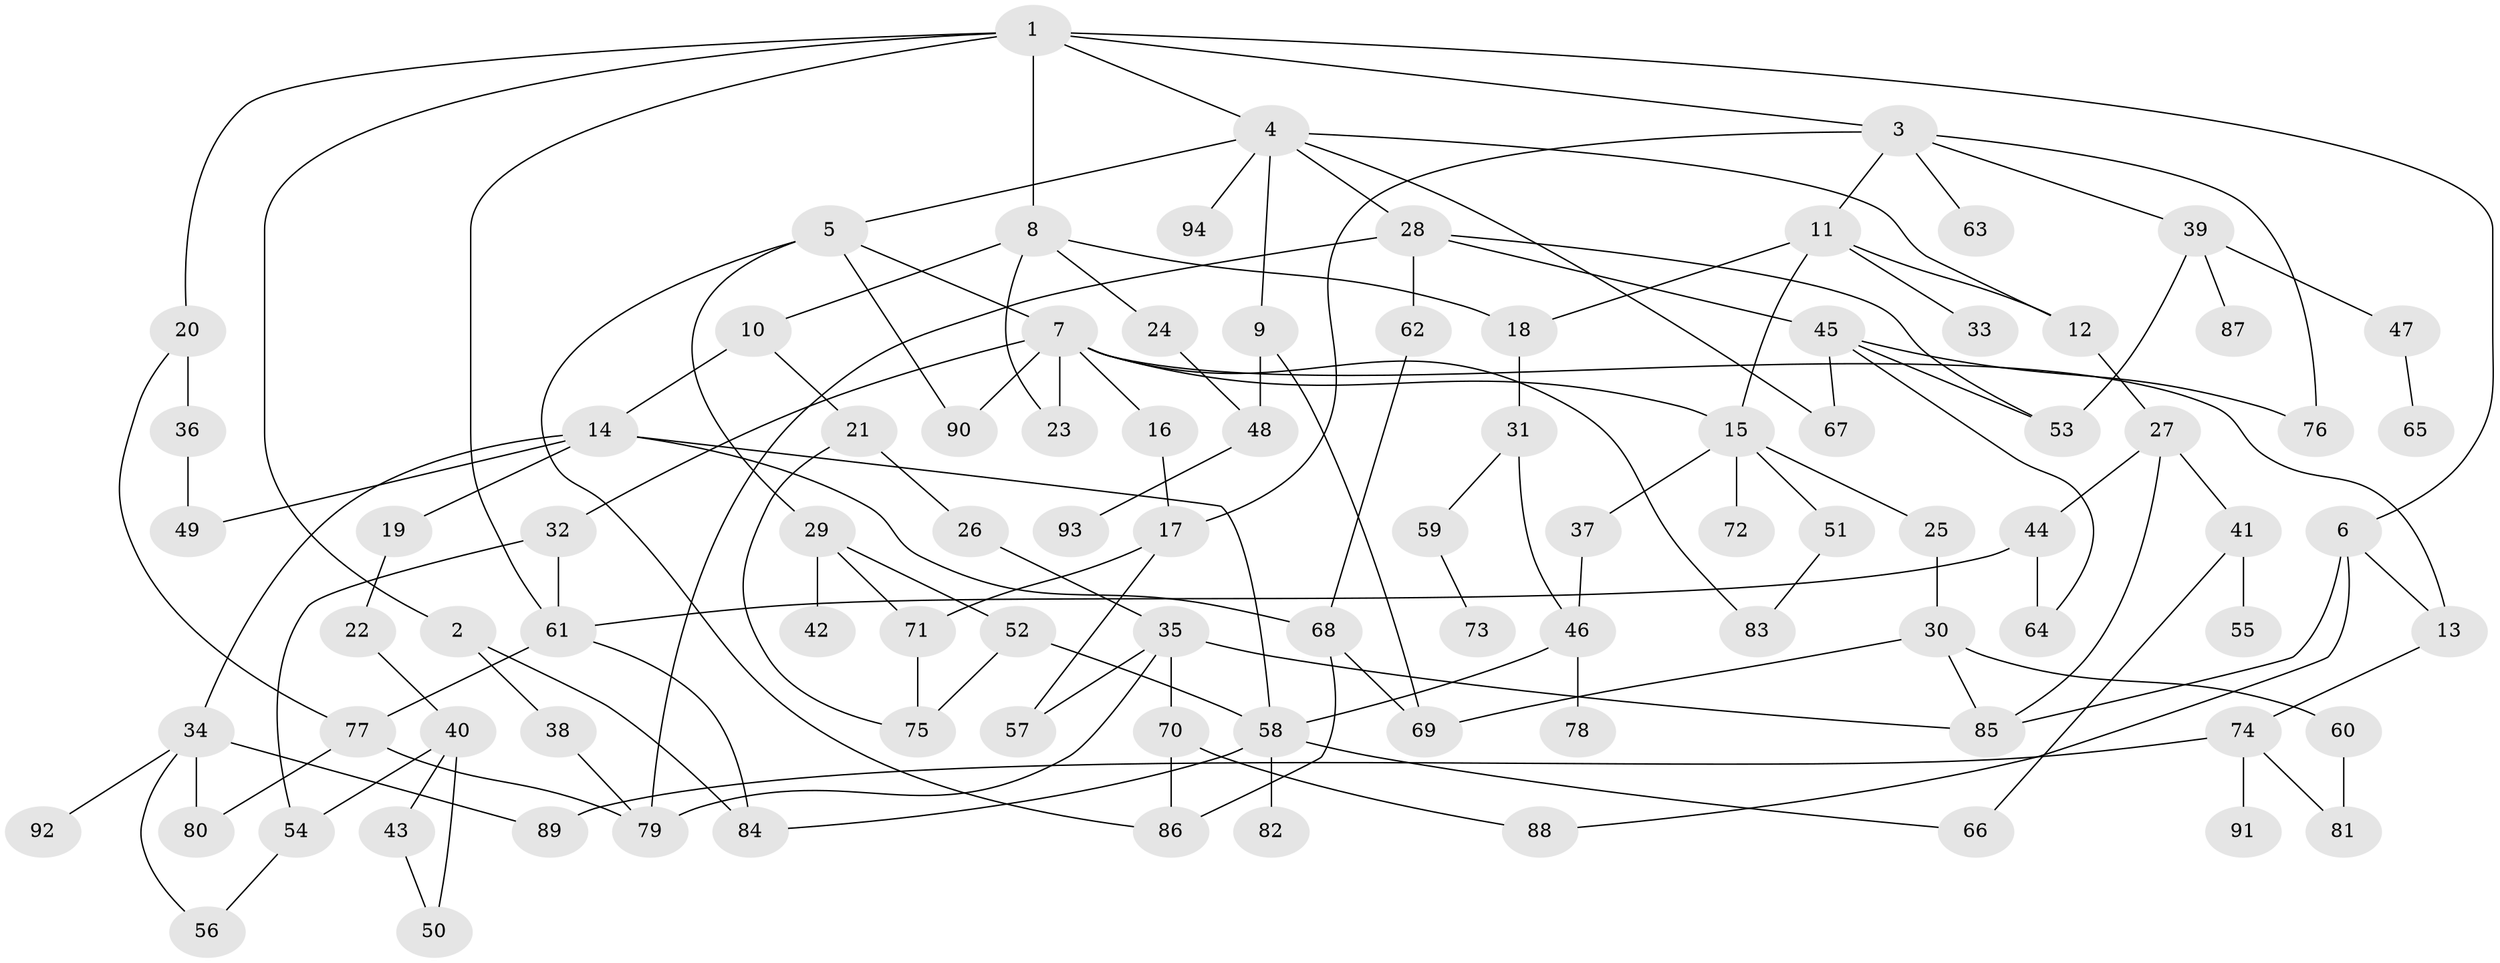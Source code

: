 // coarse degree distribution, {6: 0.06382978723404255, 2: 0.3191489361702128, 5: 0.06382978723404255, 1: 0.2978723404255319, 13: 0.02127659574468085, 3: 0.0851063829787234, 4: 0.0851063829787234, 11: 0.02127659574468085, 12: 0.02127659574468085, 7: 0.02127659574468085}
// Generated by graph-tools (version 1.1) at 2025/45/03/04/25 21:45:25]
// undirected, 94 vertices, 139 edges
graph export_dot {
graph [start="1"]
  node [color=gray90,style=filled];
  1;
  2;
  3;
  4;
  5;
  6;
  7;
  8;
  9;
  10;
  11;
  12;
  13;
  14;
  15;
  16;
  17;
  18;
  19;
  20;
  21;
  22;
  23;
  24;
  25;
  26;
  27;
  28;
  29;
  30;
  31;
  32;
  33;
  34;
  35;
  36;
  37;
  38;
  39;
  40;
  41;
  42;
  43;
  44;
  45;
  46;
  47;
  48;
  49;
  50;
  51;
  52;
  53;
  54;
  55;
  56;
  57;
  58;
  59;
  60;
  61;
  62;
  63;
  64;
  65;
  66;
  67;
  68;
  69;
  70;
  71;
  72;
  73;
  74;
  75;
  76;
  77;
  78;
  79;
  80;
  81;
  82;
  83;
  84;
  85;
  86;
  87;
  88;
  89;
  90;
  91;
  92;
  93;
  94;
  1 -- 2;
  1 -- 3;
  1 -- 4;
  1 -- 6;
  1 -- 8;
  1 -- 20;
  1 -- 61;
  2 -- 38;
  2 -- 84;
  3 -- 11;
  3 -- 39;
  3 -- 63;
  3 -- 17;
  3 -- 76;
  4 -- 5;
  4 -- 9;
  4 -- 12;
  4 -- 28;
  4 -- 67;
  4 -- 94;
  5 -- 7;
  5 -- 29;
  5 -- 86;
  5 -- 90;
  6 -- 88;
  6 -- 13;
  6 -- 85;
  7 -- 13;
  7 -- 15;
  7 -- 16;
  7 -- 23;
  7 -- 32;
  7 -- 83;
  7 -- 90;
  8 -- 10;
  8 -- 24;
  8 -- 18;
  8 -- 23;
  9 -- 69;
  9 -- 48;
  10 -- 14;
  10 -- 21;
  11 -- 18;
  11 -- 33;
  11 -- 15;
  11 -- 12;
  12 -- 27;
  13 -- 74;
  14 -- 19;
  14 -- 34;
  14 -- 68;
  14 -- 49;
  14 -- 58;
  15 -- 25;
  15 -- 37;
  15 -- 51;
  15 -- 72;
  16 -- 17;
  17 -- 57;
  17 -- 71;
  18 -- 31;
  19 -- 22;
  20 -- 36;
  20 -- 77;
  21 -- 26;
  21 -- 75;
  22 -- 40;
  24 -- 48;
  25 -- 30;
  26 -- 35;
  27 -- 41;
  27 -- 44;
  27 -- 85;
  28 -- 45;
  28 -- 53;
  28 -- 62;
  28 -- 79;
  29 -- 42;
  29 -- 52;
  29 -- 71;
  30 -- 60;
  30 -- 69;
  30 -- 85;
  31 -- 46;
  31 -- 59;
  32 -- 54;
  32 -- 61;
  34 -- 80;
  34 -- 89;
  34 -- 92;
  34 -- 56;
  35 -- 70;
  35 -- 57;
  35 -- 85;
  35 -- 79;
  36 -- 49;
  37 -- 46;
  38 -- 79;
  39 -- 47;
  39 -- 87;
  39 -- 53;
  40 -- 43;
  40 -- 50;
  40 -- 54;
  41 -- 55;
  41 -- 66;
  43 -- 50;
  44 -- 64;
  44 -- 61;
  45 -- 76;
  45 -- 64;
  45 -- 53;
  45 -- 67;
  46 -- 78;
  46 -- 58;
  47 -- 65;
  48 -- 93;
  51 -- 83;
  52 -- 58;
  52 -- 75;
  54 -- 56;
  58 -- 66;
  58 -- 82;
  58 -- 84;
  59 -- 73;
  60 -- 81;
  61 -- 77;
  61 -- 84;
  62 -- 68;
  68 -- 69;
  68 -- 86;
  70 -- 88;
  70 -- 86;
  71 -- 75;
  74 -- 81;
  74 -- 91;
  74 -- 89;
  77 -- 79;
  77 -- 80;
}
